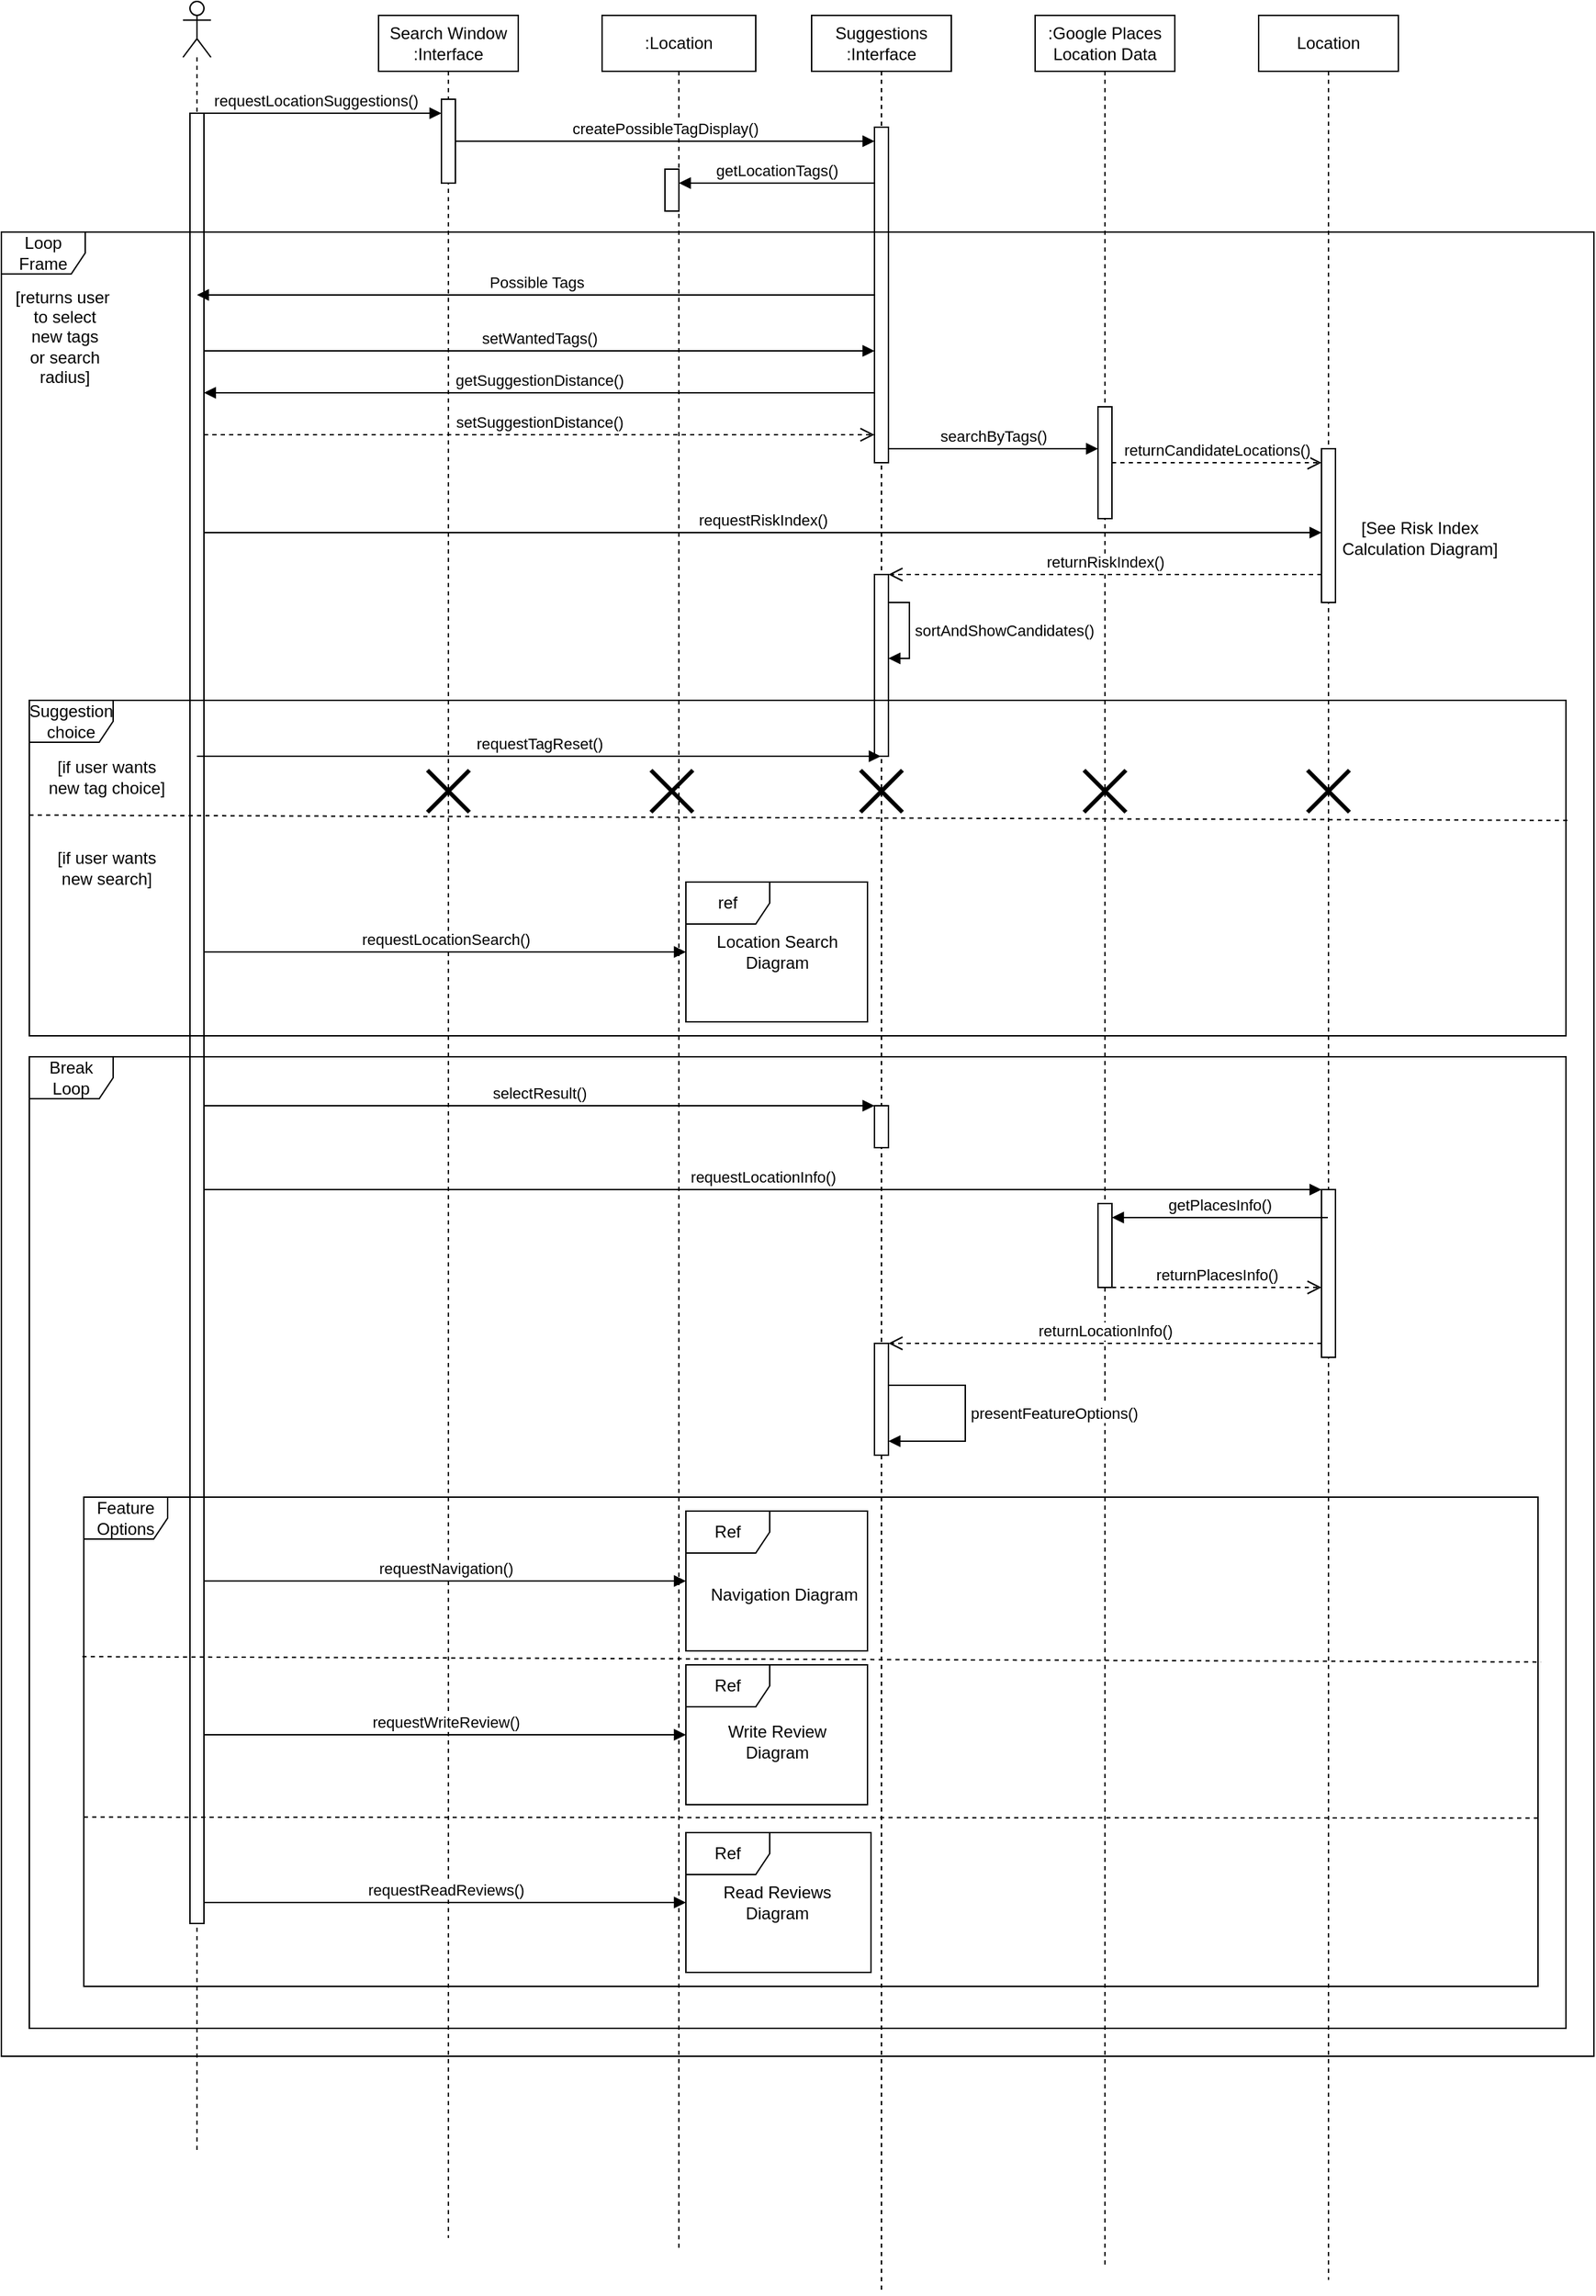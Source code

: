 <mxfile version="14.6.13" type="device"><diagram id="vwBw2WHseg199Gf1Z2LI" name="Page-1"><mxGraphModel dx="2031" dy="1134" grid="1" gridSize="10" guides="1" tooltips="1" connect="1" arrows="1" fold="1" page="1" pageScale="1" pageWidth="1169" pageHeight="827" math="0" shadow="0"><root><mxCell id="0"/><mxCell id="1" parent="0"/><mxCell id="PFVnMQh6OcqsYix2DGGy-1" value="" style="shape=umlLifeline;participant=umlActor;perimeter=lifelinePerimeter;whiteSpace=wrap;html=1;container=1;collapsible=0;recursiveResize=0;verticalAlign=top;spacingTop=36;outlineConnect=0;" vertex="1" parent="1"><mxGeometry x="140" y="30" width="20" height="1540" as="geometry"/></mxCell><mxCell id="PFVnMQh6OcqsYix2DGGy-4" value="" style="html=1;points=[];perimeter=orthogonalPerimeter;" vertex="1" parent="PFVnMQh6OcqsYix2DGGy-1"><mxGeometry x="5" y="80" width="10" height="1295" as="geometry"/></mxCell><mxCell id="PFVnMQh6OcqsYix2DGGy-2" value="Search Window&lt;br&gt;:Interface" style="shape=umlLifeline;perimeter=lifelinePerimeter;whiteSpace=wrap;html=1;container=1;collapsible=0;recursiveResize=0;outlineConnect=0;" vertex="1" parent="1"><mxGeometry x="280" y="40" width="100" height="1590" as="geometry"/></mxCell><mxCell id="PFVnMQh6OcqsYix2DGGy-3" value="" style="html=1;points=[];perimeter=orthogonalPerimeter;" vertex="1" parent="PFVnMQh6OcqsYix2DGGy-2"><mxGeometry x="45" y="60" width="10" height="60" as="geometry"/></mxCell><mxCell id="PFVnMQh6OcqsYix2DGGy-5" value="requestLocationSuggestions()" style="html=1;verticalAlign=bottom;endArrow=block;" edge="1" parent="1" source="PFVnMQh6OcqsYix2DGGy-4" target="PFVnMQh6OcqsYix2DGGy-3"><mxGeometry x="-0.062" width="80" relative="1" as="geometry"><mxPoint x="340" y="240" as="sourcePoint"/><mxPoint x="420" y="240" as="targetPoint"/><Array as="points"><mxPoint x="240" y="110"/></Array><mxPoint as="offset"/></mxGeometry></mxCell><mxCell id="PFVnMQh6OcqsYix2DGGy-6" value=":Location" style="shape=umlLifeline;perimeter=lifelinePerimeter;whiteSpace=wrap;html=1;container=1;collapsible=0;recursiveResize=0;outlineConnect=0;" vertex="1" parent="1"><mxGeometry x="440" y="40" width="110" height="1600" as="geometry"/></mxCell><mxCell id="PFVnMQh6OcqsYix2DGGy-8" value="" style="html=1;points=[];perimeter=orthogonalPerimeter;" vertex="1" parent="PFVnMQh6OcqsYix2DGGy-6"><mxGeometry x="45" y="110" width="10" height="30" as="geometry"/></mxCell><mxCell id="PFVnMQh6OcqsYix2DGGy-7" value="getLocationTags()" style="html=1;verticalAlign=bottom;endArrow=block;" edge="1" parent="1" source="PFVnMQh6OcqsYix2DGGy-11" target="PFVnMQh6OcqsYix2DGGy-8"><mxGeometry width="80" relative="1" as="geometry"><mxPoint x="430" y="230" as="sourcePoint"/><mxPoint x="510" y="230" as="targetPoint"/><Array as="points"><mxPoint x="600" y="160"/></Array></mxGeometry></mxCell><mxCell id="PFVnMQh6OcqsYix2DGGy-9" value="Suggestions&lt;br&gt;:Interface" style="shape=umlLifeline;perimeter=lifelinePerimeter;whiteSpace=wrap;html=1;container=1;collapsible=0;recursiveResize=0;outlineConnect=0;" vertex="1" parent="1"><mxGeometry x="590" y="40" width="100" height="1630" as="geometry"/></mxCell><mxCell id="PFVnMQh6OcqsYix2DGGy-11" value="" style="html=1;points=[];perimeter=orthogonalPerimeter;" vertex="1" parent="PFVnMQh6OcqsYix2DGGy-9"><mxGeometry x="45" y="80" width="10" height="240" as="geometry"/></mxCell><mxCell id="PFVnMQh6OcqsYix2DGGy-26" value="" style="html=1;points=[];perimeter=orthogonalPerimeter;" vertex="1" parent="PFVnMQh6OcqsYix2DGGy-9"><mxGeometry x="45" y="400" width="10" height="130" as="geometry"/></mxCell><mxCell id="PFVnMQh6OcqsYix2DGGy-30" value="sortAndShowCandidates()" style="edgeStyle=orthogonalEdgeStyle;html=1;align=left;spacingLeft=2;endArrow=block;rounded=0;" edge="1" target="PFVnMQh6OcqsYix2DGGy-26" parent="PFVnMQh6OcqsYix2DGGy-9" source="PFVnMQh6OcqsYix2DGGy-26"><mxGeometry relative="1" as="geometry"><mxPoint x="-40" y="480" as="sourcePoint"/><Array as="points"><mxPoint x="70" y="420"/><mxPoint x="70" y="460"/></Array><mxPoint x="-40" y="550" as="targetPoint"/></mxGeometry></mxCell><mxCell id="PFVnMQh6OcqsYix2DGGy-49" value="" style="html=1;points=[];perimeter=orthogonalPerimeter;" vertex="1" parent="PFVnMQh6OcqsYix2DGGy-9"><mxGeometry x="45" y="780" width="10" height="30" as="geometry"/></mxCell><mxCell id="PFVnMQh6OcqsYix2DGGy-10" value="createPossibleTagDisplay()" style="html=1;verticalAlign=bottom;endArrow=block;" edge="1" parent="1" source="PFVnMQh6OcqsYix2DGGy-3" target="PFVnMQh6OcqsYix2DGGy-11"><mxGeometry width="80" relative="1" as="geometry"><mxPoint x="610" y="260" as="sourcePoint"/><mxPoint x="690" y="260" as="targetPoint"/></mxGeometry></mxCell><mxCell id="PFVnMQh6OcqsYix2DGGy-12" value="Possible Tags" style="html=1;verticalAlign=bottom;endArrow=block;" edge="1" parent="1" source="PFVnMQh6OcqsYix2DGGy-11" target="PFVnMQh6OcqsYix2DGGy-1"><mxGeometry width="80" relative="1" as="geometry"><mxPoint x="390" y="250" as="sourcePoint"/><mxPoint x="470" y="250" as="targetPoint"/><Array as="points"><mxPoint x="430" y="240"/></Array></mxGeometry></mxCell><mxCell id="PFVnMQh6OcqsYix2DGGy-13" value="setWantedTags()" style="html=1;verticalAlign=bottom;endArrow=block;" edge="1" parent="1" source="PFVnMQh6OcqsYix2DGGy-4" target="PFVnMQh6OcqsYix2DGGy-11"><mxGeometry width="80" relative="1" as="geometry"><mxPoint x="380" y="300" as="sourcePoint"/><mxPoint x="460" y="300" as="targetPoint"/><Array as="points"><mxPoint x="440" y="280"/></Array></mxGeometry></mxCell><mxCell id="PFVnMQh6OcqsYix2DGGy-14" value="getSuggestionDistance()" style="html=1;verticalAlign=bottom;endArrow=block;" edge="1" parent="1" source="PFVnMQh6OcqsYix2DGGy-11" target="PFVnMQh6OcqsYix2DGGy-4"><mxGeometry width="80" relative="1" as="geometry"><mxPoint x="560" y="230" as="sourcePoint"/><mxPoint x="640" y="230" as="targetPoint"/><Array as="points"><mxPoint x="420" y="310"/></Array></mxGeometry></mxCell><mxCell id="PFVnMQh6OcqsYix2DGGy-16" value="setSuggestionDistance()" style="html=1;verticalAlign=bottom;endArrow=open;dashed=1;endSize=8;" edge="1" parent="1" source="PFVnMQh6OcqsYix2DGGy-4" target="PFVnMQh6OcqsYix2DGGy-11"><mxGeometry relative="1" as="geometry"><mxPoint x="640" y="400" as="sourcePoint"/><mxPoint x="560" y="400" as="targetPoint"/><Array as="points"><mxPoint x="610" y="340"/></Array></mxGeometry></mxCell><mxCell id="PFVnMQh6OcqsYix2DGGy-17" value=":Google Places&lt;br&gt;Location Data" style="shape=umlLifeline;perimeter=lifelinePerimeter;whiteSpace=wrap;html=1;container=1;collapsible=0;recursiveResize=0;outlineConnect=0;" vertex="1" parent="1"><mxGeometry x="750" y="40" width="100" height="1610" as="geometry"/></mxCell><mxCell id="PFVnMQh6OcqsYix2DGGy-19" value="" style="html=1;points=[];perimeter=orthogonalPerimeter;" vertex="1" parent="PFVnMQh6OcqsYix2DGGy-17"><mxGeometry x="45" y="280" width="10" height="80" as="geometry"/></mxCell><mxCell id="PFVnMQh6OcqsYix2DGGy-18" value="searchByTags()" style="html=1;verticalAlign=bottom;endArrow=block;" edge="1" parent="1" source="PFVnMQh6OcqsYix2DGGy-11" target="PFVnMQh6OcqsYix2DGGy-19"><mxGeometry width="80" relative="1" as="geometry"><mxPoint x="780" y="310" as="sourcePoint"/><mxPoint x="860" y="310" as="targetPoint"/><Array as="points"><mxPoint x="720" y="350"/></Array></mxGeometry></mxCell><mxCell id="PFVnMQh6OcqsYix2DGGy-20" value="Location" style="shape=umlLifeline;perimeter=lifelinePerimeter;whiteSpace=wrap;html=1;container=1;collapsible=0;recursiveResize=0;outlineConnect=0;" vertex="1" parent="1"><mxGeometry x="910" y="40" width="100" height="1620" as="geometry"/></mxCell><mxCell id="PFVnMQh6OcqsYix2DGGy-21" value="" style="html=1;points=[];perimeter=orthogonalPerimeter;" vertex="1" parent="PFVnMQh6OcqsYix2DGGy-20"><mxGeometry x="45" y="310" width="10" height="110" as="geometry"/></mxCell><mxCell id="PFVnMQh6OcqsYix2DGGy-23" value="returnCandidateLocations()" style="html=1;verticalAlign=bottom;endArrow=open;dashed=1;endSize=8;" edge="1" parent="1" source="PFVnMQh6OcqsYix2DGGy-19" target="PFVnMQh6OcqsYix2DGGy-21"><mxGeometry relative="1" as="geometry"><mxPoint x="830" y="360" as="sourcePoint"/><mxPoint x="750" y="360" as="targetPoint"/></mxGeometry></mxCell><mxCell id="PFVnMQh6OcqsYix2DGGy-24" value="requestRiskIndex()" style="html=1;verticalAlign=bottom;endArrow=block;" edge="1" parent="1" source="PFVnMQh6OcqsYix2DGGy-4" target="PFVnMQh6OcqsYix2DGGy-21"><mxGeometry width="80" relative="1" as="geometry"><mxPoint x="410" y="390" as="sourcePoint"/><mxPoint x="490" y="390" as="targetPoint"/><Array as="points"><mxPoint x="760" y="410"/></Array></mxGeometry></mxCell><mxCell id="PFVnMQh6OcqsYix2DGGy-25" value="[See Risk Index&lt;br&gt;Calculation Diagram]" style="text;html=1;align=center;verticalAlign=middle;resizable=0;points=[];autosize=1;strokeColor=none;" vertex="1" parent="1"><mxGeometry x="960" y="399" width="130" height="30" as="geometry"/></mxCell><mxCell id="PFVnMQh6OcqsYix2DGGy-27" value="returnRiskIndex()" style="html=1;verticalAlign=bottom;endArrow=open;dashed=1;endSize=8;" edge="1" parent="1" source="PFVnMQh6OcqsYix2DGGy-21" target="PFVnMQh6OcqsYix2DGGy-26"><mxGeometry relative="1" as="geometry"><mxPoint x="790" y="520" as="sourcePoint"/><mxPoint x="710" y="520" as="targetPoint"/></mxGeometry></mxCell><mxCell id="PFVnMQh6OcqsYix2DGGy-28" value="Loop&lt;br&gt;Frame" style="shape=umlFrame;whiteSpace=wrap;html=1;" vertex="1" parent="1"><mxGeometry x="10" y="195" width="1140" height="1305" as="geometry"/></mxCell><mxCell id="PFVnMQh6OcqsYix2DGGy-32" value="Suggestion&lt;br&gt;choice" style="shape=umlFrame;whiteSpace=wrap;html=1;" vertex="1" parent="1"><mxGeometry x="30" y="530" width="1100" height="240" as="geometry"/></mxCell><mxCell id="PFVnMQh6OcqsYix2DGGy-33" value="[if user wants&lt;br&gt;new tag choice]" style="text;html=1;align=center;verticalAlign=middle;resizable=0;points=[];autosize=1;strokeColor=none;" vertex="1" parent="1"><mxGeometry x="35" y="570" width="100" height="30" as="geometry"/></mxCell><mxCell id="PFVnMQh6OcqsYix2DGGy-34" value="requestTagReset()" style="html=1;verticalAlign=bottom;endArrow=block;" edge="1" parent="1" source="PFVnMQh6OcqsYix2DGGy-1" target="PFVnMQh6OcqsYix2DGGy-9"><mxGeometry width="80" relative="1" as="geometry"><mxPoint x="200" y="510" as="sourcePoint"/><mxPoint x="710" y="500" as="targetPoint"/><Array as="points"><mxPoint x="400" y="570"/></Array></mxGeometry></mxCell><mxCell id="PFVnMQh6OcqsYix2DGGy-35" value="" style="shape=umlDestroy;whiteSpace=wrap;html=1;strokeWidth=3;" vertex="1" parent="1"><mxGeometry x="315" y="580" width="30" height="30" as="geometry"/></mxCell><mxCell id="PFVnMQh6OcqsYix2DGGy-36" value="" style="shape=umlDestroy;whiteSpace=wrap;html=1;strokeWidth=3;" vertex="1" parent="1"><mxGeometry x="475" y="580" width="30" height="30" as="geometry"/></mxCell><mxCell id="PFVnMQh6OcqsYix2DGGy-37" value="" style="shape=umlDestroy;whiteSpace=wrap;html=1;strokeWidth=3;" vertex="1" parent="1"><mxGeometry x="625" y="580" width="30" height="30" as="geometry"/></mxCell><mxCell id="PFVnMQh6OcqsYix2DGGy-39" value="" style="shape=umlDestroy;whiteSpace=wrap;html=1;strokeWidth=3;" vertex="1" parent="1"><mxGeometry x="785" y="580" width="30" height="30" as="geometry"/></mxCell><mxCell id="PFVnMQh6OcqsYix2DGGy-40" value="" style="shape=umlDestroy;whiteSpace=wrap;html=1;strokeWidth=3;" vertex="1" parent="1"><mxGeometry x="945" y="580" width="30" height="30" as="geometry"/></mxCell><mxCell id="PFVnMQh6OcqsYix2DGGy-41" value="[if user wants&lt;br&gt;new search]" style="text;html=1;align=center;verticalAlign=middle;resizable=0;points=[];autosize=1;strokeColor=none;" vertex="1" parent="1"><mxGeometry x="40" y="635" width="90" height="30" as="geometry"/></mxCell><mxCell id="PFVnMQh6OcqsYix2DGGy-42" value="ref" style="shape=umlFrame;whiteSpace=wrap;html=1;" vertex="1" parent="1"><mxGeometry x="500" y="660" width="130" height="100" as="geometry"/></mxCell><mxCell id="PFVnMQh6OcqsYix2DGGy-43" value="requestLocationSearch()" style="html=1;verticalAlign=bottom;endArrow=block;" edge="1" parent="1" source="PFVnMQh6OcqsYix2DGGy-4" target="PFVnMQh6OcqsYix2DGGy-42"><mxGeometry width="80" relative="1" as="geometry"><mxPoint x="600" y="680" as="sourcePoint"/><mxPoint x="680" y="680" as="targetPoint"/><Array as="points"><mxPoint x="330" y="710"/></Array></mxGeometry></mxCell><mxCell id="PFVnMQh6OcqsYix2DGGy-44" value="Location Search&lt;br&gt;Diagram" style="text;html=1;align=center;verticalAlign=middle;resizable=0;points=[];autosize=1;strokeColor=none;" vertex="1" parent="1"><mxGeometry x="515" y="695" width="100" height="30" as="geometry"/></mxCell><mxCell id="PFVnMQh6OcqsYix2DGGy-45" value="" style="endArrow=none;dashed=1;html=1;exitX=0;exitY=0.342;exitDx=0;exitDy=0;exitPerimeter=0;entryX=1.002;entryY=0.358;entryDx=0;entryDy=0;entryPerimeter=0;" edge="1" parent="1" source="PFVnMQh6OcqsYix2DGGy-32" target="PFVnMQh6OcqsYix2DGGy-32"><mxGeometry width="50" height="50" relative="1" as="geometry"><mxPoint x="610" y="710" as="sourcePoint"/><mxPoint x="660" y="660" as="targetPoint"/></mxGeometry></mxCell><mxCell id="PFVnMQh6OcqsYix2DGGy-46" value="Break&lt;br&gt;Loop" style="shape=umlFrame;whiteSpace=wrap;html=1;" vertex="1" parent="1"><mxGeometry x="30" y="785" width="1100" height="695" as="geometry"/></mxCell><mxCell id="PFVnMQh6OcqsYix2DGGy-47" value="selectResult()" style="html=1;verticalAlign=bottom;endArrow=block;" edge="1" parent="1" source="PFVnMQh6OcqsYix2DGGy-4" target="PFVnMQh6OcqsYix2DGGy-49"><mxGeometry width="80" relative="1" as="geometry"><mxPoint x="590" y="810" as="sourcePoint"/><mxPoint x="670" y="810" as="targetPoint"/></mxGeometry></mxCell><mxCell id="PFVnMQh6OcqsYix2DGGy-66" value="" style="html=1;points=[];perimeter=orthogonalPerimeter;" vertex="1" parent="1"><mxGeometry x="635" y="990" width="10" height="80" as="geometry"/></mxCell><mxCell id="PFVnMQh6OcqsYix2DGGy-67" value="&lt;span style=&quot;text-align: center&quot;&gt;presentFeatureOptions()&lt;/span&gt;" style="edgeStyle=orthogonalEdgeStyle;html=1;align=left;spacingLeft=2;endArrow=block;rounded=0;" edge="1" parent="1" source="PFVnMQh6OcqsYix2DGGy-66" target="PFVnMQh6OcqsYix2DGGy-66"><mxGeometry relative="1" as="geometry"><mxPoint x="270" y="900" as="sourcePoint"/><Array as="points"><mxPoint x="700" y="1020"/><mxPoint x="700" y="1060"/></Array><mxPoint x="275" y="920" as="targetPoint"/></mxGeometry></mxCell><mxCell id="PFVnMQh6OcqsYix2DGGy-68" value="" style="html=1;points=[];perimeter=orthogonalPerimeter;" vertex="1" parent="1"><mxGeometry x="795" y="890" width="10" height="60" as="geometry"/></mxCell><mxCell id="PFVnMQh6OcqsYix2DGGy-69" value="" style="html=1;points=[];perimeter=orthogonalPerimeter;" vertex="1" parent="1"><mxGeometry x="955" y="880" width="10" height="120" as="geometry"/></mxCell><mxCell id="PFVnMQh6OcqsYix2DGGy-70" value="requestLocationInfo()" style="html=1;verticalAlign=bottom;endArrow=block;" edge="1" parent="1" target="PFVnMQh6OcqsYix2DGGy-69" source="PFVnMQh6OcqsYix2DGGy-4"><mxGeometry width="80" relative="1" as="geometry"><mxPoint x="315" y="880" as="sourcePoint"/><mxPoint x="720" y="880" as="targetPoint"/></mxGeometry></mxCell><mxCell id="PFVnMQh6OcqsYix2DGGy-71" value="getPlacesInfo()" style="html=1;verticalAlign=bottom;endArrow=block;" edge="1" parent="1" target="PFVnMQh6OcqsYix2DGGy-68"><mxGeometry width="80" relative="1" as="geometry"><mxPoint x="959.5" y="900" as="sourcePoint"/><mxPoint x="790" y="900" as="targetPoint"/></mxGeometry></mxCell><mxCell id="PFVnMQh6OcqsYix2DGGy-72" value="returnPlacesInfo()" style="html=1;verticalAlign=bottom;endArrow=open;dashed=1;endSize=8;" edge="1" parent="1" source="PFVnMQh6OcqsYix2DGGy-68" target="PFVnMQh6OcqsYix2DGGy-69"><mxGeometry relative="1" as="geometry"><mxPoint x="850" y="860" as="sourcePoint"/><mxPoint x="770" y="860" as="targetPoint"/><Array as="points"><mxPoint x="880" y="950"/></Array></mxGeometry></mxCell><mxCell id="PFVnMQh6OcqsYix2DGGy-73" value="returnLocationInfo()" style="html=1;verticalAlign=bottom;endArrow=open;dashed=1;endSize=8;" edge="1" parent="1" source="PFVnMQh6OcqsYix2DGGy-69" target="PFVnMQh6OcqsYix2DGGy-66"><mxGeometry relative="1" as="geometry"><mxPoint x="770" y="1010" as="sourcePoint"/><mxPoint x="690" y="1010" as="targetPoint"/><Array as="points"><mxPoint x="780" y="990"/></Array></mxGeometry></mxCell><mxCell id="PFVnMQh6OcqsYix2DGGy-74" value="Feature&lt;br&gt;Options" style="shape=umlFrame;whiteSpace=wrap;html=1;" vertex="1" parent="1"><mxGeometry x="69" y="1100" width="1041" height="350" as="geometry"/></mxCell><mxCell id="PFVnMQh6OcqsYix2DGGy-75" value="Ref" style="shape=umlFrame;whiteSpace=wrap;html=1;" vertex="1" parent="1"><mxGeometry x="500" y="1110" width="130" height="100" as="geometry"/></mxCell><mxCell id="PFVnMQh6OcqsYix2DGGy-76" value="Ref" style="shape=umlFrame;whiteSpace=wrap;html=1;" vertex="1" parent="1"><mxGeometry x="500" y="1220" width="130" height="100" as="geometry"/></mxCell><mxCell id="PFVnMQh6OcqsYix2DGGy-77" value="Navigation Diagram" style="text;html=1;align=center;verticalAlign=middle;resizable=0;points=[];autosize=1;strokeColor=none;" vertex="1" parent="1"><mxGeometry x="510" y="1160" width="120" height="20" as="geometry"/></mxCell><mxCell id="PFVnMQh6OcqsYix2DGGy-78" value="Write Review&lt;br&gt;Diagram" style="text;html=1;align=center;verticalAlign=middle;resizable=0;points=[];autosize=1;strokeColor=none;" vertex="1" parent="1"><mxGeometry x="520" y="1260" width="90" height="30" as="geometry"/></mxCell><mxCell id="PFVnMQh6OcqsYix2DGGy-79" value="" style="endArrow=none;dashed=1;html=1;exitX=-0.001;exitY=0.326;exitDx=0;exitDy=0;exitPerimeter=0;entryX=1.002;entryY=0.337;entryDx=0;entryDy=0;entryPerimeter=0;" edge="1" parent="1" source="PFVnMQh6OcqsYix2DGGy-74" target="PFVnMQh6OcqsYix2DGGy-74"><mxGeometry width="50" height="50" relative="1" as="geometry"><mxPoint x="630" y="1400" as="sourcePoint"/><mxPoint x="680" y="1350" as="targetPoint"/></mxGeometry></mxCell><mxCell id="PFVnMQh6OcqsYix2DGGy-80" value="" style="endArrow=none;dashed=1;html=1;exitX=0;exitY=0.654;exitDx=0;exitDy=0;exitPerimeter=0;entryX=1.002;entryY=0.656;entryDx=0;entryDy=0;entryPerimeter=0;" edge="1" parent="1" source="PFVnMQh6OcqsYix2DGGy-74" target="PFVnMQh6OcqsYix2DGGy-74"><mxGeometry width="50" height="50" relative="1" as="geometry"><mxPoint x="630" y="1400" as="sourcePoint"/><mxPoint x="680" y="1350" as="targetPoint"/></mxGeometry></mxCell><mxCell id="PFVnMQh6OcqsYix2DGGy-82" value="Ref" style="shape=umlFrame;whiteSpace=wrap;html=1;" vertex="1" parent="1"><mxGeometry x="500" y="1340" width="132.5" height="100" as="geometry"/></mxCell><mxCell id="PFVnMQh6OcqsYix2DGGy-83" value="Read Reviews&lt;br&gt;Diagram" style="text;html=1;align=center;verticalAlign=middle;resizable=0;points=[];autosize=1;strokeColor=none;" vertex="1" parent="1"><mxGeometry x="520" y="1375" width="90" height="30" as="geometry"/></mxCell><mxCell id="PFVnMQh6OcqsYix2DGGy-84" value="requestNavigation()" style="html=1;verticalAlign=bottom;endArrow=block;" edge="1" parent="1" source="PFVnMQh6OcqsYix2DGGy-4" target="PFVnMQh6OcqsYix2DGGy-75"><mxGeometry width="80" relative="1" as="geometry"><mxPoint x="500" y="1240" as="sourcePoint"/><mxPoint x="580" y="1240" as="targetPoint"/><Array as="points"><mxPoint x="330" y="1160"/></Array></mxGeometry></mxCell><mxCell id="PFVnMQh6OcqsYix2DGGy-85" value="requestWriteReview()" style="html=1;verticalAlign=bottom;endArrow=block;" edge="1" parent="1" source="PFVnMQh6OcqsYix2DGGy-4" target="PFVnMQh6OcqsYix2DGGy-76"><mxGeometry width="80" relative="1" as="geometry"><mxPoint x="500" y="1240" as="sourcePoint"/><mxPoint x="580" y="1240" as="targetPoint"/><Array as="points"><mxPoint x="340" y="1270"/></Array></mxGeometry></mxCell><mxCell id="PFVnMQh6OcqsYix2DGGy-86" value="requestReadReviews()" style="html=1;verticalAlign=bottom;endArrow=block;" edge="1" parent="1" source="PFVnMQh6OcqsYix2DGGy-4" target="PFVnMQh6OcqsYix2DGGy-82"><mxGeometry width="80" relative="1" as="geometry"><mxPoint x="410" y="1360" as="sourcePoint"/><mxPoint x="490" y="1360" as="targetPoint"/><Array as="points"><mxPoint x="330" y="1390"/></Array></mxGeometry></mxCell><mxCell id="PFVnMQh6OcqsYix2DGGy-87" value="[returns user&amp;nbsp;&lt;br&gt;to select&lt;br&gt;new tags&lt;br&gt;or search&lt;br&gt;radius]" style="text;html=1;align=center;verticalAlign=middle;resizable=0;points=[];autosize=1;strokeColor=none;" vertex="1" parent="1"><mxGeometry x="10" y="230" width="90" height="80" as="geometry"/></mxCell></root></mxGraphModel></diagram></mxfile>